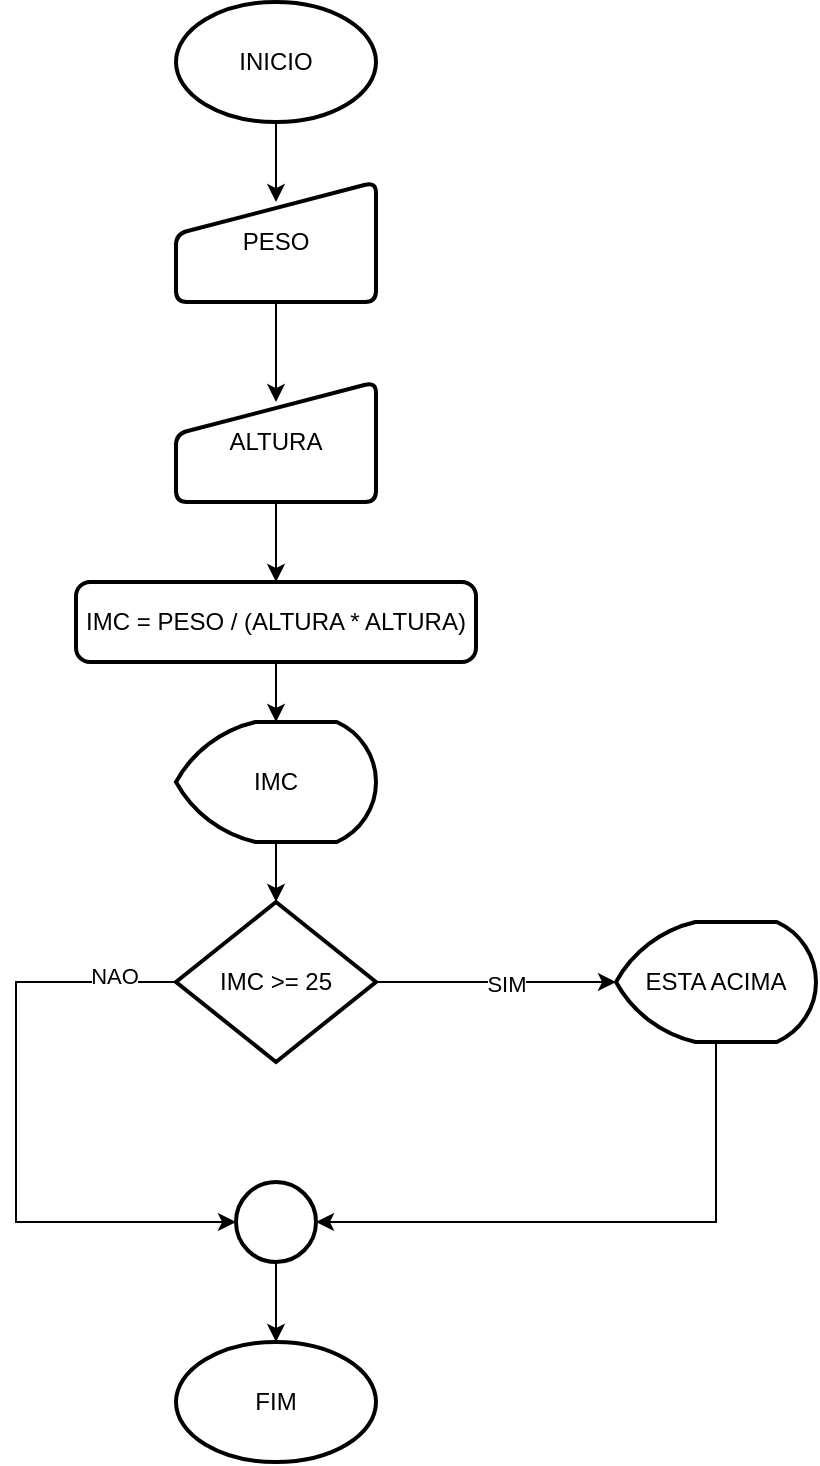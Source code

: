 <mxfile version="25.0.3">
  <diagram name="Página-1" id="OTAhjAdIgoqZ6hFIIfIA">
    <mxGraphModel dx="1393" dy="763" grid="1" gridSize="10" guides="1" tooltips="1" connect="1" arrows="1" fold="1" page="1" pageScale="1" pageWidth="827" pageHeight="1169" math="0" shadow="0">
      <root>
        <mxCell id="0" />
        <mxCell id="1" parent="0" />
        <mxCell id="VD3epi-PkLIqhGQlzcwX-1" value="INICIO" style="strokeWidth=2;html=1;shape=mxgraph.flowchart.start_1;whiteSpace=wrap;" vertex="1" parent="1">
          <mxGeometry x="360" y="80" width="100" height="60" as="geometry" />
        </mxCell>
        <mxCell id="VD3epi-PkLIqhGQlzcwX-2" value="FIM" style="strokeWidth=2;html=1;shape=mxgraph.flowchart.start_1;whiteSpace=wrap;" vertex="1" parent="1">
          <mxGeometry x="360" y="750" width="100" height="60" as="geometry" />
        </mxCell>
        <mxCell id="VD3epi-PkLIqhGQlzcwX-21" style="edgeStyle=orthogonalEdgeStyle;rounded=0;orthogonalLoop=1;jettySize=auto;html=1;entryX=0.5;entryY=0;entryDx=0;entryDy=0;" edge="1" parent="1" source="VD3epi-PkLIqhGQlzcwX-3" target="VD3epi-PkLIqhGQlzcwX-5">
          <mxGeometry relative="1" as="geometry" />
        </mxCell>
        <mxCell id="VD3epi-PkLIqhGQlzcwX-3" value="ALTURA" style="html=1;strokeWidth=2;shape=manualInput;whiteSpace=wrap;rounded=1;size=26;arcSize=11;" vertex="1" parent="1">
          <mxGeometry x="360" y="270" width="100" height="60" as="geometry" />
        </mxCell>
        <mxCell id="VD3epi-PkLIqhGQlzcwX-4" value="PESO" style="html=1;strokeWidth=2;shape=manualInput;whiteSpace=wrap;rounded=1;size=26;arcSize=11;" vertex="1" parent="1">
          <mxGeometry x="360" y="170" width="100" height="60" as="geometry" />
        </mxCell>
        <mxCell id="VD3epi-PkLIqhGQlzcwX-5" value="IMC = PESO / (ALTURA * ALTURA)" style="rounded=1;whiteSpace=wrap;html=1;absoluteArcSize=1;arcSize=14;strokeWidth=2;" vertex="1" parent="1">
          <mxGeometry x="310" y="370" width="200" height="40" as="geometry" />
        </mxCell>
        <mxCell id="VD3epi-PkLIqhGQlzcwX-6" value="IMC &amp;gt;= 25" style="strokeWidth=2;html=1;shape=mxgraph.flowchart.decision;whiteSpace=wrap;" vertex="1" parent="1">
          <mxGeometry x="360" y="530" width="100" height="80" as="geometry" />
        </mxCell>
        <mxCell id="VD3epi-PkLIqhGQlzcwX-7" value="IMC" style="strokeWidth=2;html=1;shape=mxgraph.flowchart.display;whiteSpace=wrap;" vertex="1" parent="1">
          <mxGeometry x="360" y="440" width="100" height="60" as="geometry" />
        </mxCell>
        <mxCell id="VD3epi-PkLIqhGQlzcwX-8" value="ESTA ACIMA" style="strokeWidth=2;html=1;shape=mxgraph.flowchart.display;whiteSpace=wrap;" vertex="1" parent="1">
          <mxGeometry x="580" y="540" width="100" height="60" as="geometry" />
        </mxCell>
        <mxCell id="VD3epi-PkLIqhGQlzcwX-9" value="" style="strokeWidth=2;html=1;shape=mxgraph.flowchart.start_2;whiteSpace=wrap;" vertex="1" parent="1">
          <mxGeometry x="390" y="670" width="40" height="40" as="geometry" />
        </mxCell>
        <mxCell id="VD3epi-PkLIqhGQlzcwX-10" style="edgeStyle=orthogonalEdgeStyle;rounded=0;orthogonalLoop=1;jettySize=auto;html=1;entryX=0.5;entryY=0;entryDx=0;entryDy=0;entryPerimeter=0;" edge="1" parent="1" source="VD3epi-PkLIqhGQlzcwX-9" target="VD3epi-PkLIqhGQlzcwX-2">
          <mxGeometry relative="1" as="geometry" />
        </mxCell>
        <mxCell id="VD3epi-PkLIqhGQlzcwX-11" style="edgeStyle=orthogonalEdgeStyle;rounded=0;orthogonalLoop=1;jettySize=auto;html=1;entryX=1;entryY=0.5;entryDx=0;entryDy=0;entryPerimeter=0;" edge="1" parent="1" source="VD3epi-PkLIqhGQlzcwX-8" target="VD3epi-PkLIqhGQlzcwX-9">
          <mxGeometry relative="1" as="geometry">
            <Array as="points">
              <mxPoint x="630" y="690" />
            </Array>
          </mxGeometry>
        </mxCell>
        <mxCell id="VD3epi-PkLIqhGQlzcwX-12" style="edgeStyle=orthogonalEdgeStyle;rounded=0;orthogonalLoop=1;jettySize=auto;html=1;exitX=0;exitY=0.5;exitDx=0;exitDy=0;exitPerimeter=0;entryX=0;entryY=0.5;entryDx=0;entryDy=0;entryPerimeter=0;" edge="1" parent="1" source="VD3epi-PkLIqhGQlzcwX-6" target="VD3epi-PkLIqhGQlzcwX-9">
          <mxGeometry relative="1" as="geometry">
            <Array as="points">
              <mxPoint x="280" y="570" />
              <mxPoint x="280" y="690" />
            </Array>
          </mxGeometry>
        </mxCell>
        <mxCell id="VD3epi-PkLIqhGQlzcwX-15" value="NAO" style="edgeLabel;html=1;align=center;verticalAlign=middle;resizable=0;points=[];" vertex="1" connectable="0" parent="VD3epi-PkLIqhGQlzcwX-12">
          <mxGeometry x="-0.8" y="-3" relative="1" as="geometry">
            <mxPoint as="offset" />
          </mxGeometry>
        </mxCell>
        <mxCell id="VD3epi-PkLIqhGQlzcwX-13" style="edgeStyle=orthogonalEdgeStyle;rounded=0;orthogonalLoop=1;jettySize=auto;html=1;exitX=1;exitY=0.5;exitDx=0;exitDy=0;exitPerimeter=0;entryX=0;entryY=0.5;entryDx=0;entryDy=0;entryPerimeter=0;" edge="1" parent="1" source="VD3epi-PkLIqhGQlzcwX-6" target="VD3epi-PkLIqhGQlzcwX-8">
          <mxGeometry relative="1" as="geometry" />
        </mxCell>
        <mxCell id="VD3epi-PkLIqhGQlzcwX-14" value="SIM" style="edgeLabel;html=1;align=center;verticalAlign=middle;resizable=0;points=[];" vertex="1" connectable="0" parent="VD3epi-PkLIqhGQlzcwX-13">
          <mxGeometry x="0.083" y="-1" relative="1" as="geometry">
            <mxPoint as="offset" />
          </mxGeometry>
        </mxCell>
        <mxCell id="VD3epi-PkLIqhGQlzcwX-16" style="edgeStyle=orthogonalEdgeStyle;rounded=0;orthogonalLoop=1;jettySize=auto;html=1;entryX=0.5;entryY=0;entryDx=0;entryDy=0;entryPerimeter=0;" edge="1" parent="1" source="VD3epi-PkLIqhGQlzcwX-7" target="VD3epi-PkLIqhGQlzcwX-6">
          <mxGeometry relative="1" as="geometry" />
        </mxCell>
        <mxCell id="VD3epi-PkLIqhGQlzcwX-17" style="edgeStyle=orthogonalEdgeStyle;rounded=0;orthogonalLoop=1;jettySize=auto;html=1;entryX=0.5;entryY=0.167;entryDx=0;entryDy=0;entryPerimeter=0;" edge="1" parent="1" source="VD3epi-PkLIqhGQlzcwX-1" target="VD3epi-PkLIqhGQlzcwX-4">
          <mxGeometry relative="1" as="geometry" />
        </mxCell>
        <mxCell id="VD3epi-PkLIqhGQlzcwX-18" style="edgeStyle=orthogonalEdgeStyle;rounded=0;orthogonalLoop=1;jettySize=auto;html=1;entryX=0.5;entryY=0.167;entryDx=0;entryDy=0;entryPerimeter=0;" edge="1" parent="1" source="VD3epi-PkLIqhGQlzcwX-4" target="VD3epi-PkLIqhGQlzcwX-3">
          <mxGeometry relative="1" as="geometry" />
        </mxCell>
        <mxCell id="VD3epi-PkLIqhGQlzcwX-22" style="edgeStyle=orthogonalEdgeStyle;rounded=0;orthogonalLoop=1;jettySize=auto;html=1;entryX=0.5;entryY=0;entryDx=0;entryDy=0;entryPerimeter=0;" edge="1" parent="1" source="VD3epi-PkLIqhGQlzcwX-5" target="VD3epi-PkLIqhGQlzcwX-7">
          <mxGeometry relative="1" as="geometry" />
        </mxCell>
      </root>
    </mxGraphModel>
  </diagram>
</mxfile>
